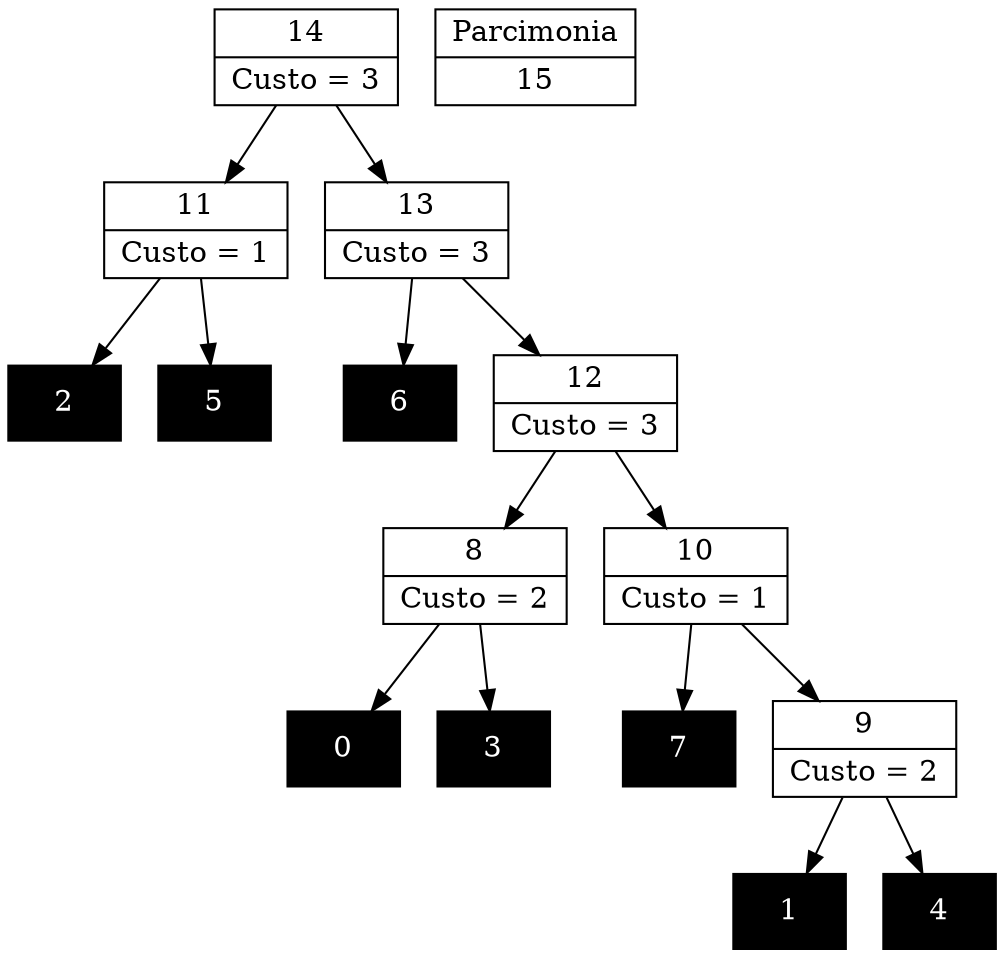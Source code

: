 Digraph G {
0 [shape="record", label="{0}",style=filled, color=black, fontcolor=white,fontsize=14, height=0.5]
1 [shape="record", label="{1}",style=filled, color=black, fontcolor=white,fontsize=14, height=0.5]
2 [shape="record", label="{2}",style=filled, color=black, fontcolor=white,fontsize=14, height=0.5]
3 [shape="record", label="{3}",style=filled, color=black, fontcolor=white,fontsize=14, height=0.5]
4 [shape="record", label="{4}",style=filled, color=black, fontcolor=white,fontsize=14, height=0.5]
5 [shape="record", label="{5}",style=filled, color=black, fontcolor=white,fontsize=14, height=0.5]
6 [shape="record", label="{6}",style=filled, color=black, fontcolor=white,fontsize=14, height=0.5]
7 [shape="record", label="{7}",style=filled, color=black, fontcolor=white,fontsize=14, height=0.5]
8 [shape="record", label="{8|Custo = 2}"]
9 [shape="record", label="{9|Custo = 2}"]
10 [shape="record", label="{10|Custo = 1}"]
11 [shape="record", label="{11|Custo = 1}"]
12 [shape="record", label="{12|Custo = 3}"]
13 [shape="record", label="{13|Custo = 3}"]
14 [shape="record", label="{14|Custo = 3}"]

8->3
8->0
9->4
9->1
10->9
10->7
11->5
11->2
12->10
12->8
13->12
13->6
14->13
14->11

15 [shape="record", label="{Parcimonia|15}"]
}